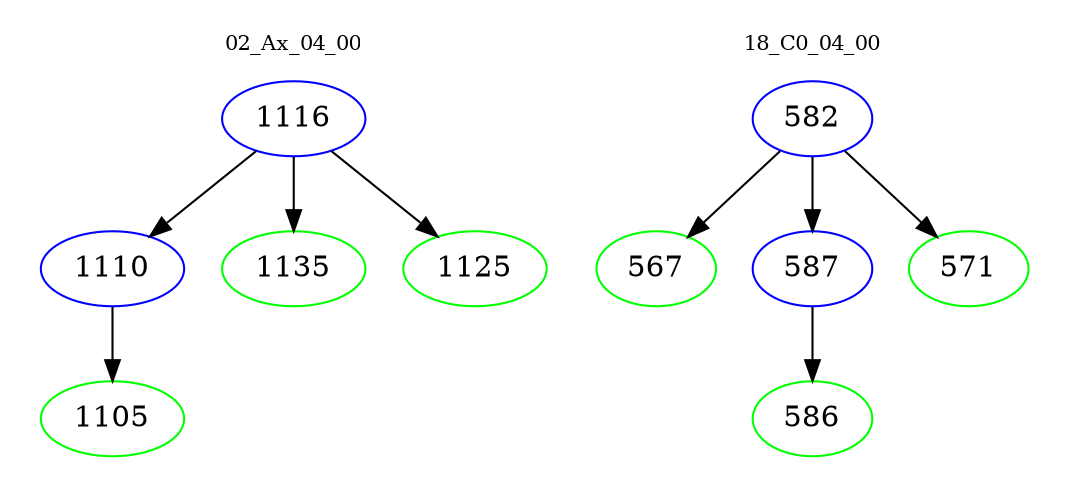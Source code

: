 digraph{
subgraph cluster_0 {
color = white
label = "02_Ax_04_00";
fontsize=10;
T0_1116 [label="1116", color="blue"]
T0_1116 -> T0_1110 [color="black"]
T0_1110 [label="1110", color="blue"]
T0_1110 -> T0_1105 [color="black"]
T0_1105 [label="1105", color="green"]
T0_1116 -> T0_1135 [color="black"]
T0_1135 [label="1135", color="green"]
T0_1116 -> T0_1125 [color="black"]
T0_1125 [label="1125", color="green"]
}
subgraph cluster_1 {
color = white
label = "18_C0_04_00";
fontsize=10;
T1_582 [label="582", color="blue"]
T1_582 -> T1_567 [color="black"]
T1_567 [label="567", color="green"]
T1_582 -> T1_587 [color="black"]
T1_587 [label="587", color="blue"]
T1_587 -> T1_586 [color="black"]
T1_586 [label="586", color="green"]
T1_582 -> T1_571 [color="black"]
T1_571 [label="571", color="green"]
}
}

